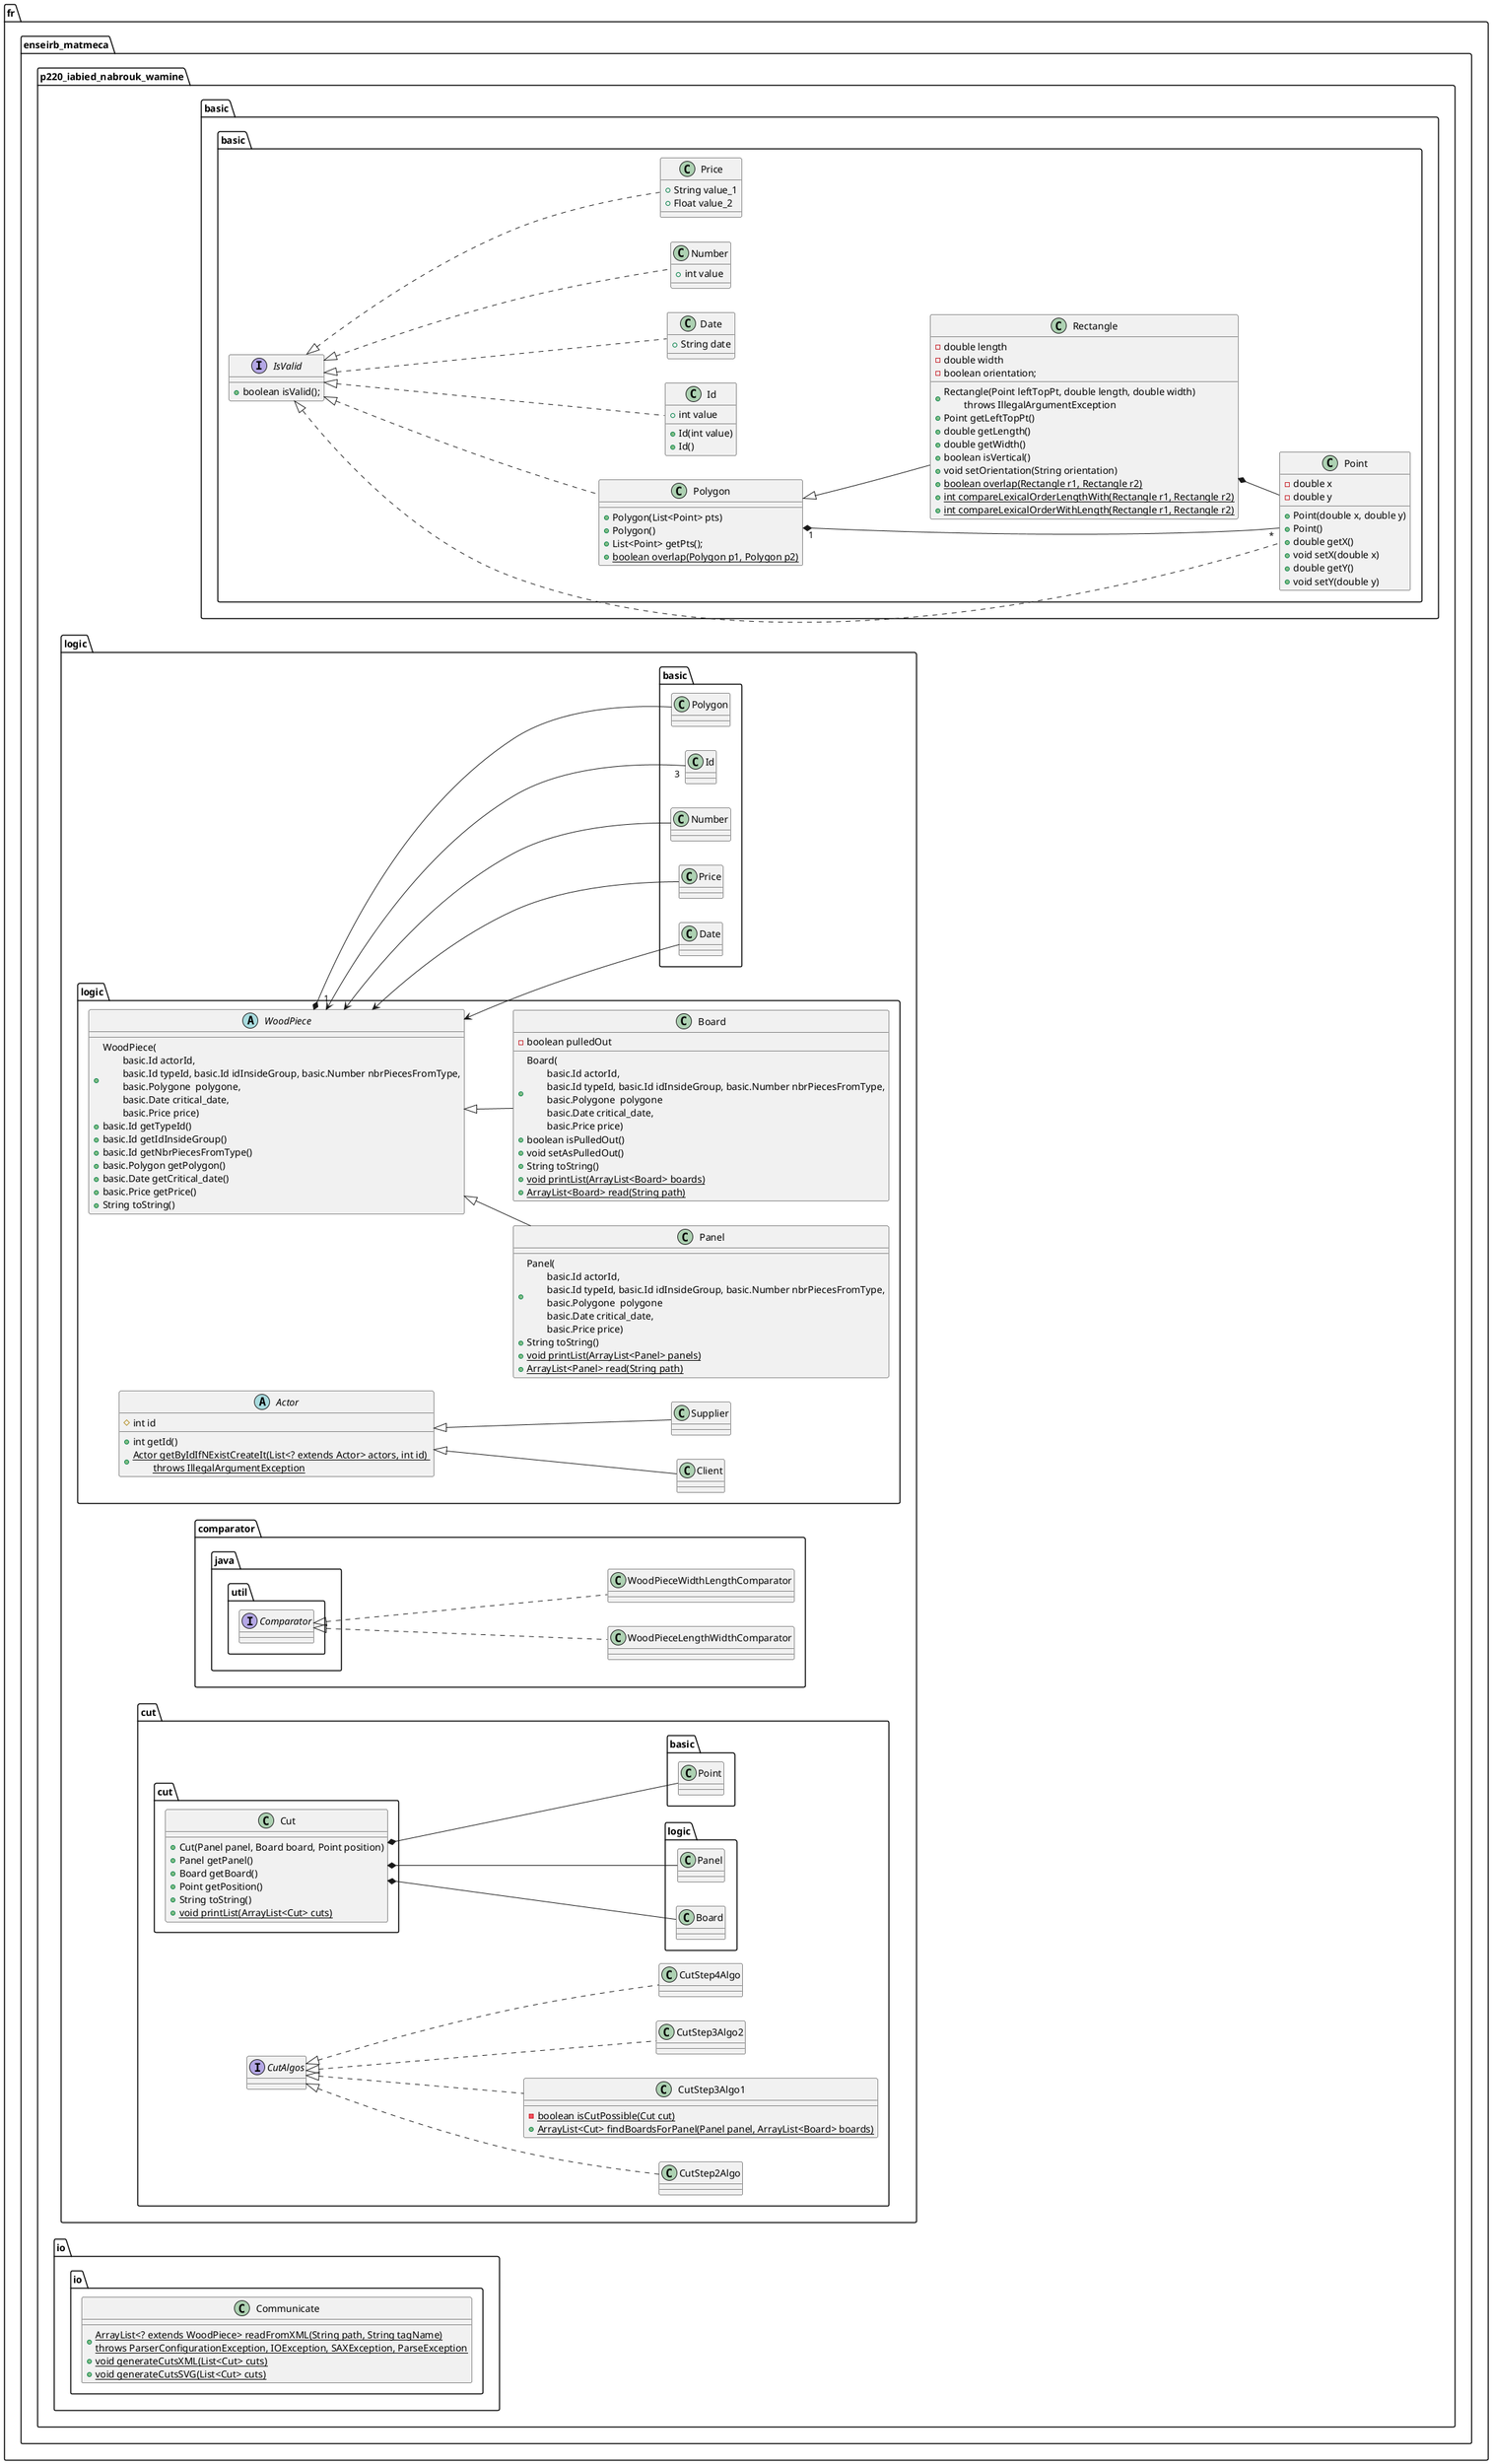 @startuml uml

left to right direction

package "fr.enseirb_matmeca.p220_iabied_nabrouk_wamine"{

    package "basic"{

        interface basic.IsValid {
            + boolean isValid();
        }

        class basic.Point implements basic.IsValid{

            - double x
            - double y

            + Point(double x, double y)
            + Point()
            + double getX()
            + void setX(double x)
            + double getY()
            + void setY(double y)

        }

        class basic.Polygon implements basic.IsValid{

            + Polygon(List<Point> pts)
            + Polygon()
            + List<Point> getPts();
            + {static} boolean overlap(Polygon p1, Polygon p2)

        }
        basic.Polygon "1" *-- "*" basic.Point

        class basic.Rectangle {

            - double length
            - double width
            - boolean orientation;
            
            + Rectangle(Point leftTopPt, double length, double width)\n\tthrows IllegalArgumentException
            + Point getLeftTopPt()
            + double getLength()
            + double getWidth()
            + boolean isVertical()
            + void setOrientation(String orientation)
            + {static} boolean overlap(Rectangle r1, Rectangle r2)
            + {static} int compareLexicalOrderLengthWith(Rectangle r1, Rectangle r2)
            + {static} int compareLexicalOrderWithLength(Rectangle r1, Rectangle r2)
        }
        basic.Rectangle *-- basic.Point
        basic.Polygon <|-- basic.Rectangle

        class basic.Id implements basic.IsValid{
            + int value

            + Id(int value)
            + Id()
        }

        class basic.Date implements basic.IsValid{
            + String date
        }

        class basic.Number implements basic.IsValid{
            + int value
        }

        class basic.Price implements basic.IsValid {
            + String value_1
            + Float value_2
        }

    }

    package "logic"{

        abstract class logic.Actor{
            # int id

            + int getId()
            + {static} Actor getByIdIfNExistCreateIt(List<? extends Actor> actors, int id) \n\tthrows IllegalArgumentException
        }

        class logic.Client{

        }

        class logic.Supplier{
            
        }

        logic.Actor <|-- logic.Client
        logic.Actor <|-- logic.Supplier

        abstract class logic.WoodPiece {

            + WoodPiece(\n\tbasic.Id actorId,\n\tbasic.Id typeId, basic.Id idInsideGroup, basic.Number nbrPiecesFromType,\n\tbasic.Polygone  polygone,\n\tbasic.Date critical_date,\n\tbasic.Price price)
            + basic.Id getTypeId()
            + basic.Id getIdInsideGroup()
            + basic.Id getNbrPiecesFromType()
            + basic.Polygon getPolygon()
            + basic.Date getCritical_date()
            + basic.Price getPrice()
            + String toString()

        }
        logic.WoodPiece *-- basic.Polygon
        logic.WoodPiece "1" <-- "3" basic.Id
        logic.WoodPiece <-- basic.Number
        logic.WoodPiece <-- basic.Price
        logic.WoodPiece <-- basic.Date

        class logic.Panel {
            + Panel(\n\tbasic.Id actorId,\n\tbasic.Id typeId, basic.Id idInsideGroup, basic.Number nbrPiecesFromType,\n\tbasic.Polygone  polygone\n\tbasic.Date critical_date,\n\tbasic.Price price)
            + String toString()
            + {static} void printList(ArrayList<Panel> panels)
            + {static} ArrayList<Panel> read(String path)
        }

        class logic.Board {
            - boolean pulledOut
            + Board(\n\tbasic.Id actorId,\n\tbasic.Id typeId, basic.Id idInsideGroup, basic.Number nbrPiecesFromType,\n\tbasic.Polygone  polygone\n\tbasic.Date critical_date,\n\tbasic.Price price)
            + boolean isPulledOut()
            + void setAsPulledOut()
            + String toString()
            + {static} void printList(ArrayList<Board> boards)
            + {static} ArrayList<Board> read(String path)
            
        }

        logic.WoodPiece <|-- logic.Panel
        logic.WoodPiece <|-- logic.Board

        package "comparator" {
            class WoodPieceLengthWidthComparator implements java.util.Comparator {
            }

            class WoodPieceWidthLengthComparator implements java.util.Comparator {
            }
        }

        package "cut" {
            
            class cut.Cut {

                + Cut(Panel panel, Board board, Point position)
                + Panel getPanel()
                + Board getBoard()
                + Point getPosition()
                + String toString()
                + {static} void printList(ArrayList<Cut> cuts)

            }
            cut.Cut *-- logic.Panel
            cut.Cut *-- logic.Board
            cut.Cut *-- basic.Point

            interface CutAlgos{
            }

            class CutStep2Algo implements CutAlgos {
            }

            class CutStep3Algo1 implements CutAlgos {
                - {static} boolean isCutPossible(Cut cut)
                + {static} ArrayList<Cut> findBoardsForPanel(Panel panel, ArrayList<Board> boards)
            }

            class CutStep3Algo2 implements CutAlgos {
            }

            class CutStep4Algo implements CutAlgos {
            }

        }

    }

    package "io"{
        class io.Communicate {
            + {static} ArrayList<? extends WoodPiece> readFromXML(String path, String tagName)\t\nthrows ParserConfigurationException, IOException, SAXException, ParseException
            + {static} void generateCutsXML(List<Cut> cuts)
            + {static} void generateCutsSVG(List<Cut> cuts)
        }
    }

}


@enduml